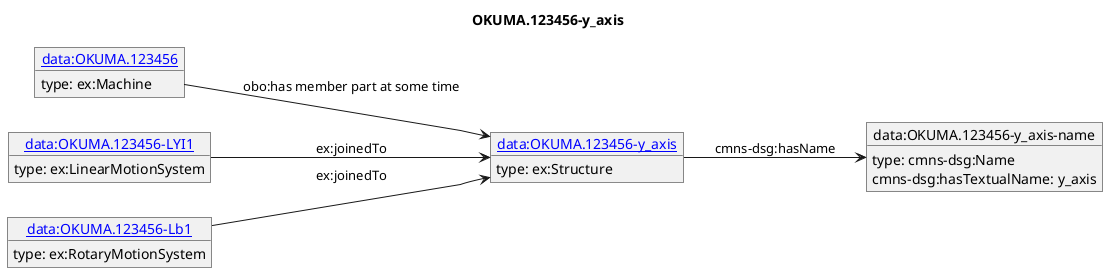 @startuml
skinparam linetype polyline
left to right direction
title OKUMA.123456-y_axis
object "[[./OKUMA.123456-y_axis.html data:OKUMA.123456-y_axis]]" as o1 {
 type: ex:Structure 
}
object "data:OKUMA.123456-y_axis-name" as o2 {
 type: cmns-dsg:Name 
}
object "[[./OKUMA.123456.html data:OKUMA.123456]]" as o3 {
 type: ex:Machine 
}
object "[[./OKUMA.123456-LYI1.html data:OKUMA.123456-LYI1]]" as o4 {
 type: ex:LinearMotionSystem 
}
object "[[./OKUMA.123456-Lb1.html data:OKUMA.123456-Lb1]]" as o5 {
 type: ex:RotaryMotionSystem 
}
o1 --> o2 : cmns-dsg:hasName
o2 : cmns-dsg:hasTextualName: y_axis
o3 --> o1 : obo:has member part at some time
o4 --> o1 : ex:joinedTo
o5 --> o1 : ex:joinedTo
@enduml
